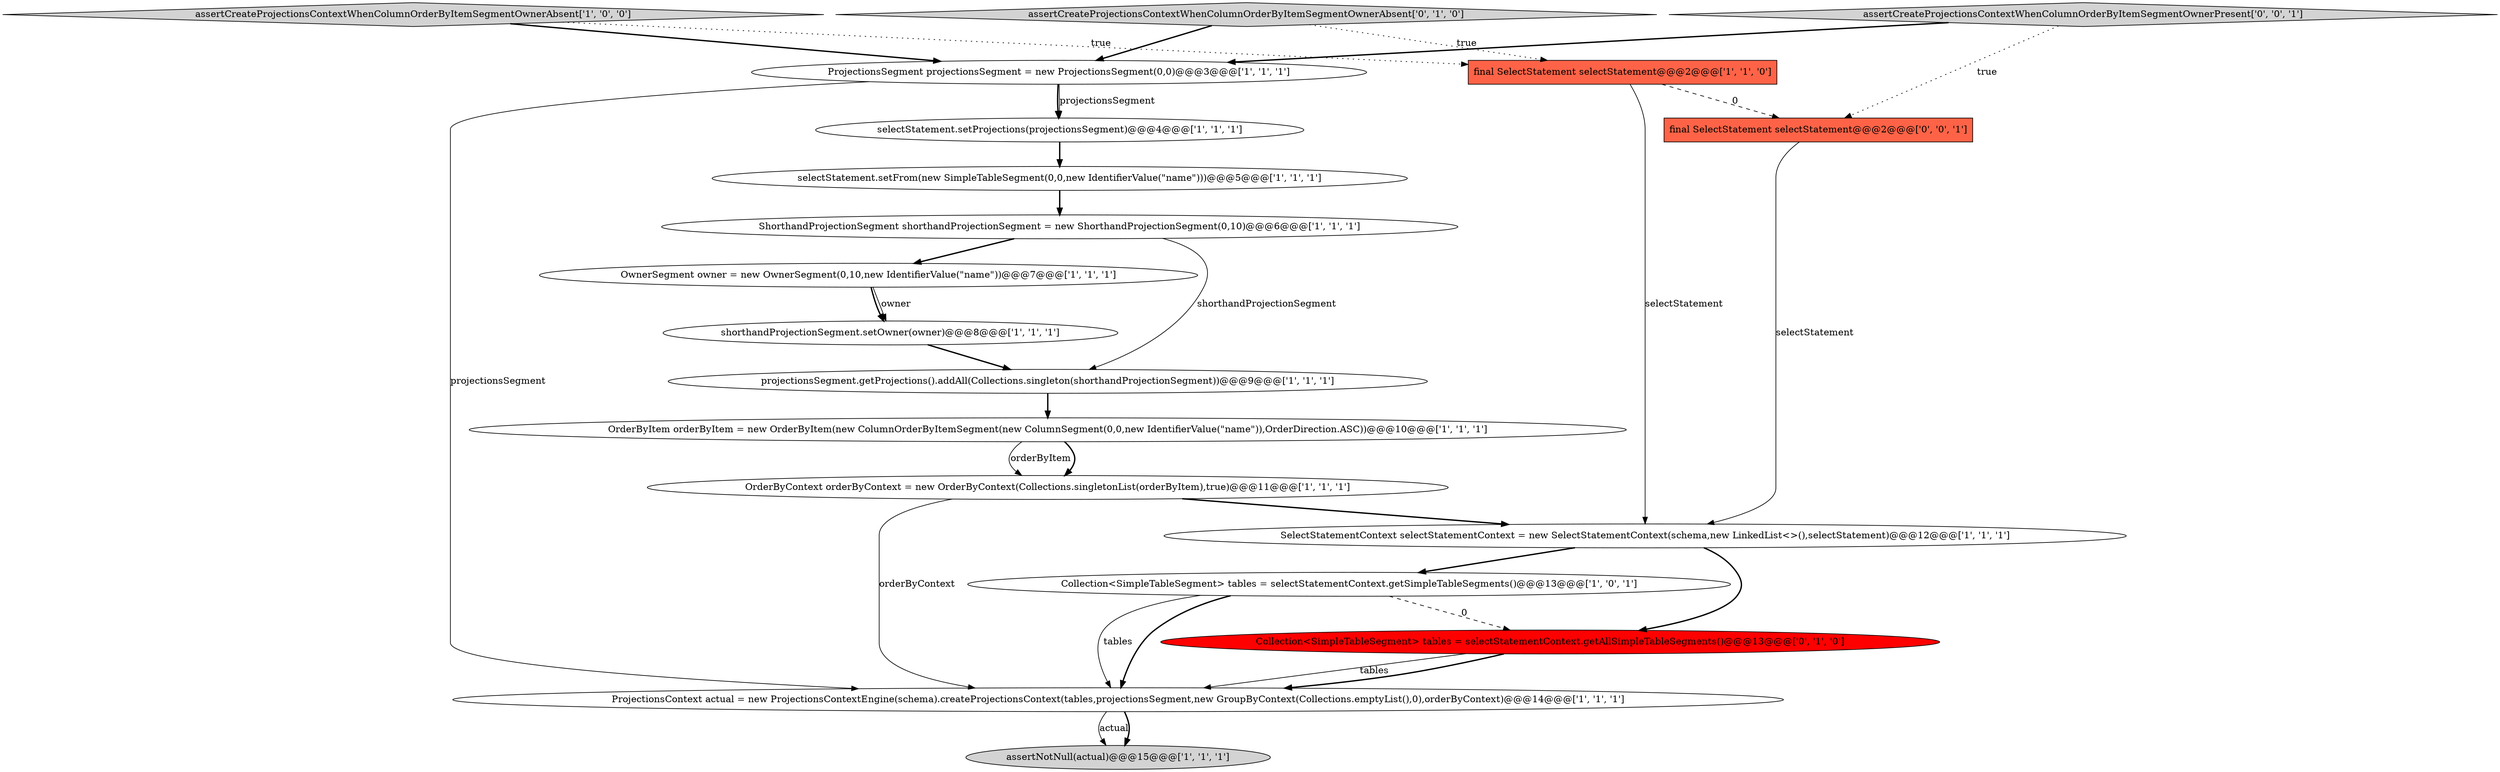 digraph {
16 [style = filled, label = "Collection<SimpleTableSegment> tables = selectStatementContext.getAllSimpleTableSegments()@@@13@@@['0', '1', '0']", fillcolor = red, shape = ellipse image = "AAA1AAABBB2BBB"];
2 [style = filled, label = "Collection<SimpleTableSegment> tables = selectStatementContext.getSimpleTableSegments()@@@13@@@['1', '0', '1']", fillcolor = white, shape = ellipse image = "AAA0AAABBB1BBB"];
10 [style = filled, label = "projectionsSegment.getProjections().addAll(Collections.singleton(shorthandProjectionSegment))@@@9@@@['1', '1', '1']", fillcolor = white, shape = ellipse image = "AAA0AAABBB1BBB"];
8 [style = filled, label = "ShorthandProjectionSegment shorthandProjectionSegment = new ShorthandProjectionSegment(0,10)@@@6@@@['1', '1', '1']", fillcolor = white, shape = ellipse image = "AAA0AAABBB1BBB"];
3 [style = filled, label = "selectStatement.setFrom(new SimpleTableSegment(0,0,new IdentifierValue(\"name\")))@@@5@@@['1', '1', '1']", fillcolor = white, shape = ellipse image = "AAA0AAABBB1BBB"];
12 [style = filled, label = "ProjectionsSegment projectionsSegment = new ProjectionsSegment(0,0)@@@3@@@['1', '1', '1']", fillcolor = white, shape = ellipse image = "AAA0AAABBB1BBB"];
11 [style = filled, label = "shorthandProjectionSegment.setOwner(owner)@@@8@@@['1', '1', '1']", fillcolor = white, shape = ellipse image = "AAA0AAABBB1BBB"];
13 [style = filled, label = "assertNotNull(actual)@@@15@@@['1', '1', '1']", fillcolor = lightgray, shape = ellipse image = "AAA0AAABBB1BBB"];
17 [style = filled, label = "final SelectStatement selectStatement@@@2@@@['0', '0', '1']", fillcolor = tomato, shape = box image = "AAA0AAABBB3BBB"];
0 [style = filled, label = "selectStatement.setProjections(projectionsSegment)@@@4@@@['1', '1', '1']", fillcolor = white, shape = ellipse image = "AAA0AAABBB1BBB"];
15 [style = filled, label = "assertCreateProjectionsContextWhenColumnOrderByItemSegmentOwnerAbsent['0', '1', '0']", fillcolor = lightgray, shape = diamond image = "AAA0AAABBB2BBB"];
6 [style = filled, label = "SelectStatementContext selectStatementContext = new SelectStatementContext(schema,new LinkedList<>(),selectStatement)@@@12@@@['1', '1', '1']", fillcolor = white, shape = ellipse image = "AAA0AAABBB1BBB"];
14 [style = filled, label = "final SelectStatement selectStatement@@@2@@@['1', '1', '0']", fillcolor = tomato, shape = box image = "AAA0AAABBB1BBB"];
18 [style = filled, label = "assertCreateProjectionsContextWhenColumnOrderByItemSegmentOwnerPresent['0', '0', '1']", fillcolor = lightgray, shape = diamond image = "AAA0AAABBB3BBB"];
9 [style = filled, label = "assertCreateProjectionsContextWhenColumnOrderByItemSegmentOwnerAbsent['1', '0', '0']", fillcolor = lightgray, shape = diamond image = "AAA0AAABBB1BBB"];
5 [style = filled, label = "OrderByItem orderByItem = new OrderByItem(new ColumnOrderByItemSegment(new ColumnSegment(0,0,new IdentifierValue(\"name\")),OrderDirection.ASC))@@@10@@@['1', '1', '1']", fillcolor = white, shape = ellipse image = "AAA0AAABBB1BBB"];
4 [style = filled, label = "OwnerSegment owner = new OwnerSegment(0,10,new IdentifierValue(\"name\"))@@@7@@@['1', '1', '1']", fillcolor = white, shape = ellipse image = "AAA0AAABBB1BBB"];
7 [style = filled, label = "OrderByContext orderByContext = new OrderByContext(Collections.singletonList(orderByItem),true)@@@11@@@['1', '1', '1']", fillcolor = white, shape = ellipse image = "AAA0AAABBB1BBB"];
1 [style = filled, label = "ProjectionsContext actual = new ProjectionsContextEngine(schema).createProjectionsContext(tables,projectionsSegment,new GroupByContext(Collections.emptyList(),0),orderByContext)@@@14@@@['1', '1', '1']", fillcolor = white, shape = ellipse image = "AAA0AAABBB1BBB"];
0->3 [style = bold, label=""];
12->0 [style = solid, label="projectionsSegment"];
8->10 [style = solid, label="shorthandProjectionSegment"];
2->1 [style = bold, label=""];
18->12 [style = bold, label=""];
1->13 [style = solid, label="actual"];
15->14 [style = dotted, label="true"];
12->1 [style = solid, label="projectionsSegment"];
12->0 [style = bold, label=""];
1->13 [style = bold, label=""];
16->1 [style = solid, label="tables"];
9->14 [style = dotted, label="true"];
14->6 [style = solid, label="selectStatement"];
6->2 [style = bold, label=""];
7->1 [style = solid, label="orderByContext"];
4->11 [style = solid, label="owner"];
10->5 [style = bold, label=""];
16->1 [style = bold, label=""];
11->10 [style = bold, label=""];
6->16 [style = bold, label=""];
3->8 [style = bold, label=""];
2->16 [style = dashed, label="0"];
7->6 [style = bold, label=""];
5->7 [style = bold, label=""];
14->17 [style = dashed, label="0"];
15->12 [style = bold, label=""];
9->12 [style = bold, label=""];
18->17 [style = dotted, label="true"];
8->4 [style = bold, label=""];
4->11 [style = bold, label=""];
17->6 [style = solid, label="selectStatement"];
2->1 [style = solid, label="tables"];
5->7 [style = solid, label="orderByItem"];
}
